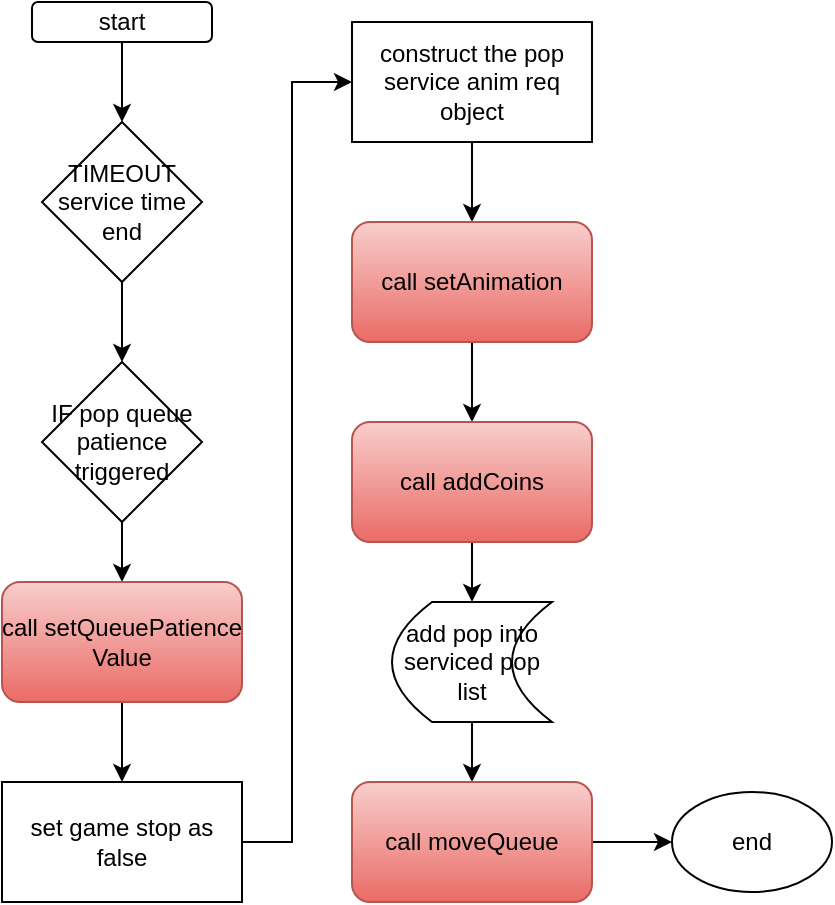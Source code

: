 <mxfile version="17.5.0" type="github">
  <diagram id="y0SpRu8e9UMvdFbNRnwB" name="Page-1">
    <mxGraphModel dx="1038" dy="579" grid="1" gridSize="10" guides="1" tooltips="1" connect="1" arrows="1" fold="1" page="1" pageScale="1" pageWidth="850" pageHeight="1100" math="0" shadow="0">
      <root>
        <mxCell id="0" />
        <mxCell id="1" parent="0" />
        <mxCell id="PFrWCqT4_eN0k-4IJVIq-3" value="" style="edgeStyle=orthogonalEdgeStyle;rounded=0;orthogonalLoop=1;jettySize=auto;html=1;" edge="1" parent="1" source="PFrWCqT4_eN0k-4IJVIq-1" target="PFrWCqT4_eN0k-4IJVIq-2">
          <mxGeometry relative="1" as="geometry" />
        </mxCell>
        <mxCell id="PFrWCqT4_eN0k-4IJVIq-1" value="start" style="rounded=1;whiteSpace=wrap;html=1;" vertex="1" parent="1">
          <mxGeometry x="80" y="30" width="90" height="20" as="geometry" />
        </mxCell>
        <mxCell id="PFrWCqT4_eN0k-4IJVIq-5" value="" style="edgeStyle=orthogonalEdgeStyle;rounded=0;orthogonalLoop=1;jettySize=auto;html=1;" edge="1" parent="1" source="PFrWCqT4_eN0k-4IJVIq-2" target="PFrWCqT4_eN0k-4IJVIq-4">
          <mxGeometry relative="1" as="geometry" />
        </mxCell>
        <mxCell id="PFrWCqT4_eN0k-4IJVIq-2" value="TIMEOUT service time end" style="rhombus;whiteSpace=wrap;html=1;" vertex="1" parent="1">
          <mxGeometry x="85" y="90" width="80" height="80" as="geometry" />
        </mxCell>
        <mxCell id="PFrWCqT4_eN0k-4IJVIq-7" value="" style="edgeStyle=orthogonalEdgeStyle;rounded=0;orthogonalLoop=1;jettySize=auto;html=1;" edge="1" parent="1" source="PFrWCqT4_eN0k-4IJVIq-4" target="PFrWCqT4_eN0k-4IJVIq-6">
          <mxGeometry relative="1" as="geometry" />
        </mxCell>
        <mxCell id="PFrWCqT4_eN0k-4IJVIq-4" value="IF pop queue patience triggered" style="rhombus;whiteSpace=wrap;html=1;" vertex="1" parent="1">
          <mxGeometry x="85" y="210" width="80" height="80" as="geometry" />
        </mxCell>
        <mxCell id="PFrWCqT4_eN0k-4IJVIq-9" value="" style="edgeStyle=orthogonalEdgeStyle;rounded=0;orthogonalLoop=1;jettySize=auto;html=1;" edge="1" parent="1" source="PFrWCqT4_eN0k-4IJVIq-6" target="PFrWCqT4_eN0k-4IJVIq-8">
          <mxGeometry relative="1" as="geometry" />
        </mxCell>
        <mxCell id="PFrWCqT4_eN0k-4IJVIq-6" value="call&amp;nbsp;setQueuePatience&lt;br&gt;Value" style="rounded=1;whiteSpace=wrap;html=1;fillColor=#f8cecc;gradientColor=#ea6b66;strokeColor=#b85450;" vertex="1" parent="1">
          <mxGeometry x="65" y="320" width="120" height="60" as="geometry" />
        </mxCell>
        <mxCell id="PFrWCqT4_eN0k-4IJVIq-11" value="" style="edgeStyle=orthogonalEdgeStyle;rounded=0;orthogonalLoop=1;jettySize=auto;html=1;" edge="1" parent="1" source="PFrWCqT4_eN0k-4IJVIq-8" target="PFrWCqT4_eN0k-4IJVIq-10">
          <mxGeometry relative="1" as="geometry">
            <Array as="points">
              <mxPoint x="210" y="450" />
              <mxPoint x="210" y="70" />
            </Array>
          </mxGeometry>
        </mxCell>
        <mxCell id="PFrWCqT4_eN0k-4IJVIq-8" value="set game stop as false" style="rounded=0;whiteSpace=wrap;html=1;" vertex="1" parent="1">
          <mxGeometry x="65" y="420" width="120" height="60" as="geometry" />
        </mxCell>
        <mxCell id="PFrWCqT4_eN0k-4IJVIq-13" value="" style="edgeStyle=orthogonalEdgeStyle;rounded=0;orthogonalLoop=1;jettySize=auto;html=1;" edge="1" parent="1" source="PFrWCqT4_eN0k-4IJVIq-10" target="PFrWCqT4_eN0k-4IJVIq-12">
          <mxGeometry relative="1" as="geometry" />
        </mxCell>
        <mxCell id="PFrWCqT4_eN0k-4IJVIq-10" value="construct the pop service anim req object" style="whiteSpace=wrap;html=1;rounded=0;" vertex="1" parent="1">
          <mxGeometry x="240" y="40" width="120" height="60" as="geometry" />
        </mxCell>
        <mxCell id="PFrWCqT4_eN0k-4IJVIq-16" value="" style="edgeStyle=orthogonalEdgeStyle;rounded=0;orthogonalLoop=1;jettySize=auto;html=1;" edge="1" parent="1" source="PFrWCqT4_eN0k-4IJVIq-12" target="PFrWCqT4_eN0k-4IJVIq-14">
          <mxGeometry relative="1" as="geometry" />
        </mxCell>
        <mxCell id="PFrWCqT4_eN0k-4IJVIq-12" value="call setAnimation" style="rounded=1;whiteSpace=wrap;html=1;fillColor=#f8cecc;gradientColor=#ea6b66;strokeColor=#b85450;" vertex="1" parent="1">
          <mxGeometry x="240" y="140" width="120" height="60" as="geometry" />
        </mxCell>
        <mxCell id="PFrWCqT4_eN0k-4IJVIq-18" value="" style="edgeStyle=orthogonalEdgeStyle;rounded=0;orthogonalLoop=1;jettySize=auto;html=1;" edge="1" parent="1" source="PFrWCqT4_eN0k-4IJVIq-14" target="PFrWCqT4_eN0k-4IJVIq-17">
          <mxGeometry relative="1" as="geometry" />
        </mxCell>
        <mxCell id="PFrWCqT4_eN0k-4IJVIq-14" value="call&amp;nbsp;addCoins" style="rounded=1;whiteSpace=wrap;html=1;fillColor=#f8cecc;gradientColor=#ea6b66;strokeColor=#b85450;" vertex="1" parent="1">
          <mxGeometry x="240" y="240" width="120" height="60" as="geometry" />
        </mxCell>
        <mxCell id="PFrWCqT4_eN0k-4IJVIq-21" value="" style="edgeStyle=orthogonalEdgeStyle;rounded=0;orthogonalLoop=1;jettySize=auto;html=1;" edge="1" parent="1" source="PFrWCqT4_eN0k-4IJVIq-17" target="PFrWCqT4_eN0k-4IJVIq-19">
          <mxGeometry relative="1" as="geometry" />
        </mxCell>
        <mxCell id="PFrWCqT4_eN0k-4IJVIq-17" value="add pop into serviced pop list" style="shape=dataStorage;whiteSpace=wrap;html=1;fixedSize=1;" vertex="1" parent="1">
          <mxGeometry x="260" y="330" width="80" height="60" as="geometry" />
        </mxCell>
        <mxCell id="PFrWCqT4_eN0k-4IJVIq-23" value="" style="edgeStyle=orthogonalEdgeStyle;rounded=0;orthogonalLoop=1;jettySize=auto;html=1;" edge="1" parent="1" source="PFrWCqT4_eN0k-4IJVIq-19" target="PFrWCqT4_eN0k-4IJVIq-22">
          <mxGeometry relative="1" as="geometry" />
        </mxCell>
        <mxCell id="PFrWCqT4_eN0k-4IJVIq-19" value="call&amp;nbsp;moveQueue" style="rounded=1;whiteSpace=wrap;html=1;fillColor=#f8cecc;gradientColor=#ea6b66;strokeColor=#b85450;" vertex="1" parent="1">
          <mxGeometry x="240" y="420" width="120" height="60" as="geometry" />
        </mxCell>
        <mxCell id="PFrWCqT4_eN0k-4IJVIq-22" value="end" style="ellipse;whiteSpace=wrap;html=1;" vertex="1" parent="1">
          <mxGeometry x="400" y="425" width="80" height="50" as="geometry" />
        </mxCell>
      </root>
    </mxGraphModel>
  </diagram>
</mxfile>
